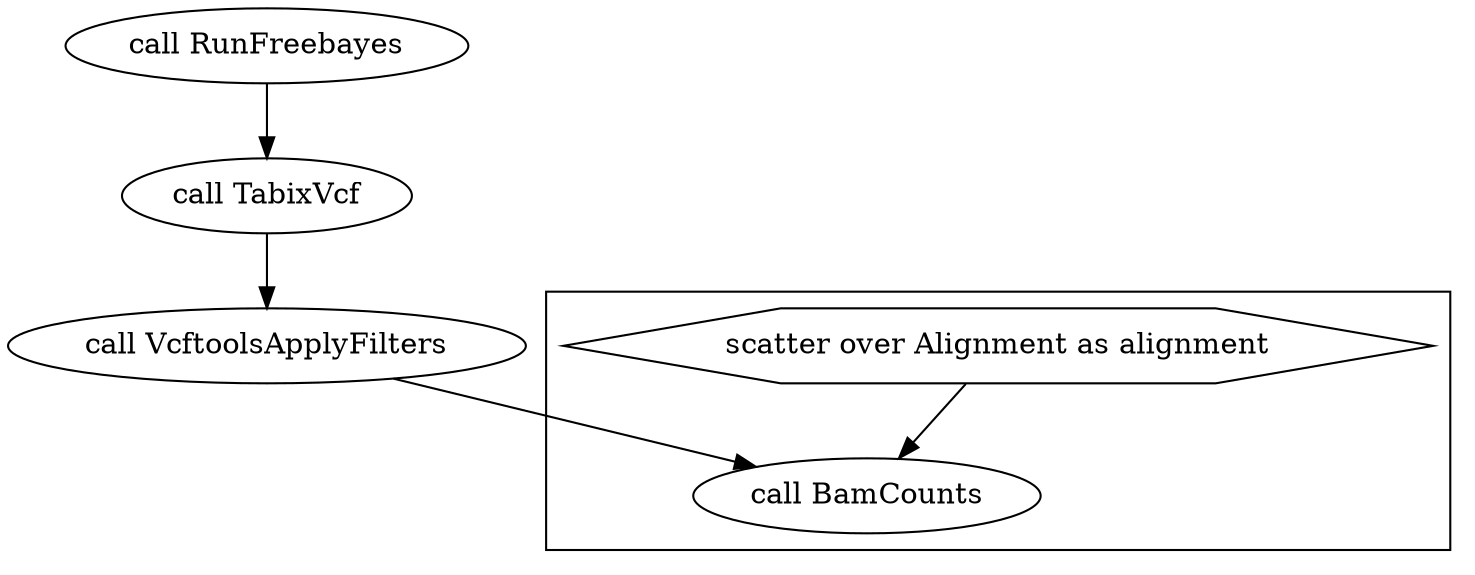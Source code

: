 digraph FreebayesGenotyping {
  #rankdir=LR;
  compound=true;

  # Links
  CALL_RunFreebayes -> CALL_TabixVcf
  CALL_VcftoolsApplyFilters -> CALL_BamCounts
  SCATTER_0_VARIABLE_alignment -> CALL_BamCounts
  CALL_TabixVcf -> CALL_VcftoolsApplyFilters

  # Nodes
  CALL_RunFreebayes [label="call RunFreebayes"]
  CALL_TabixVcf [label="call TabixVcf"]
  subgraph cluster_0 {
    style="filled,solid";
    fillcolor=white;
    CALL_BamCounts [label="call BamCounts"]
    SCATTER_0_VARIABLE_alignment [shape="hexagon" label="scatter over Alignment as alignment"]
  }
  CALL_VcftoolsApplyFilters [label="call VcftoolsApplyFilters"]
}
